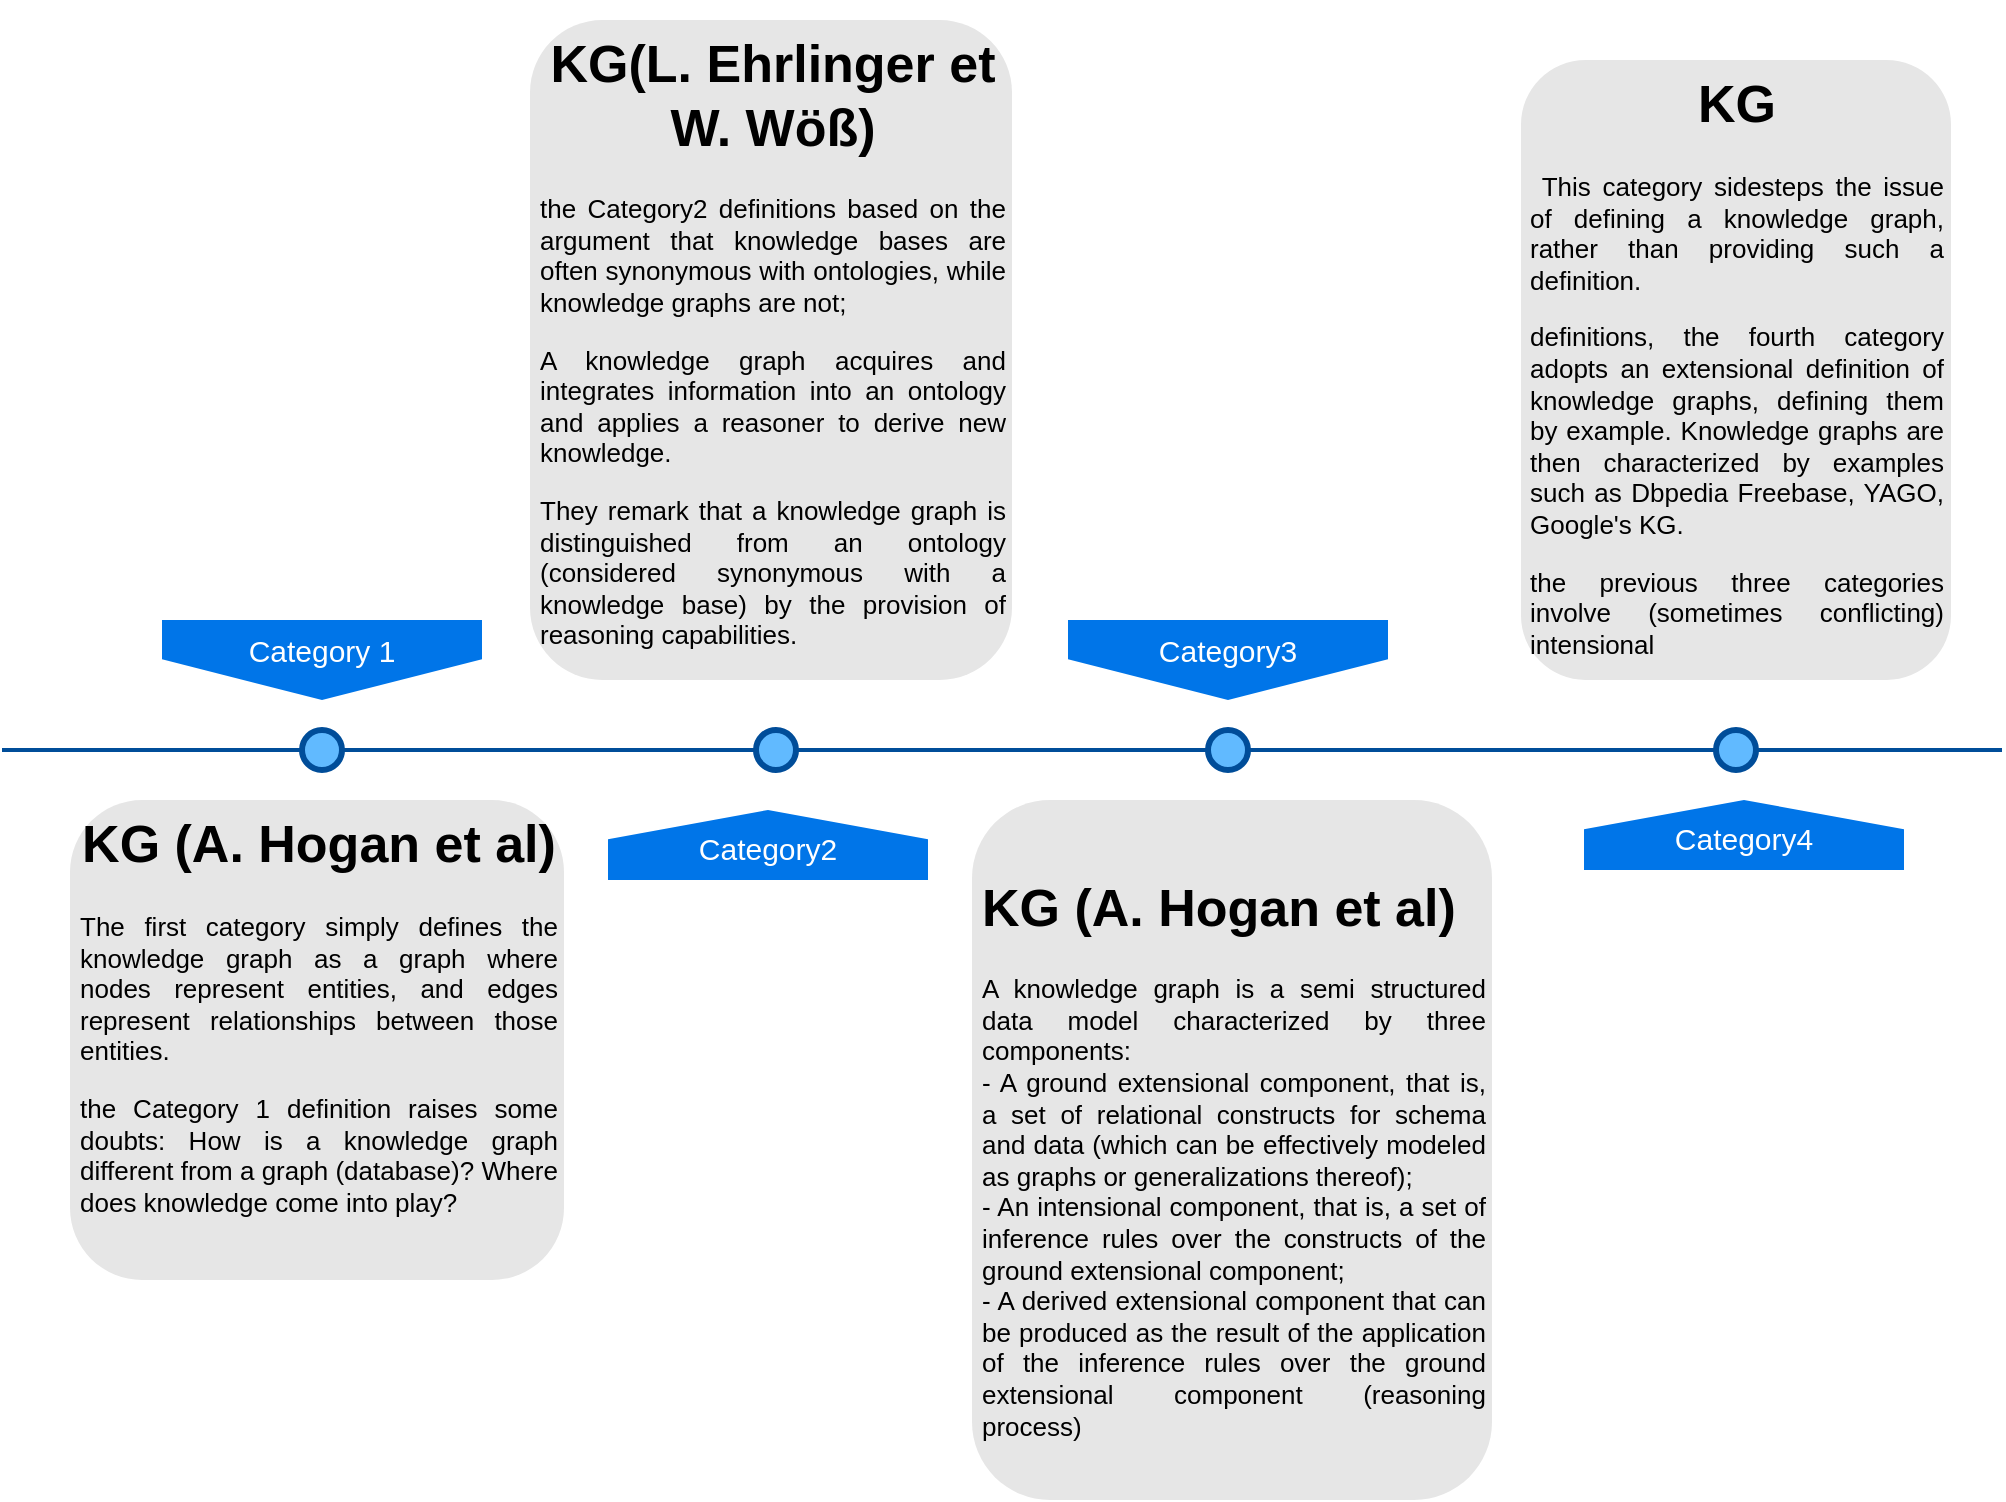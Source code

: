 <mxfile version="15.5.9" type="github">
  <diagram name="Page-1" id="82e54ff1-d628-8f03-85c4-9753963a91cd">
    <mxGraphModel dx="1234" dy="426" grid="1" gridSize="10" guides="1" tooltips="1" connect="1" arrows="1" fold="1" page="1" pageScale="1" pageWidth="1100" pageHeight="850" background="none" math="0" shadow="0">
      <root>
        <mxCell id="0" />
        <mxCell id="1" parent="0" />
        <mxCell id="4ec97bd9e5d20128-1" value="" style="line;strokeWidth=2;html=1;fillColor=none;fontSize=28;fontColor=#004D99;strokeColor=#004D99;" parent="1" vertex="1">
          <mxGeometry x="40" y="400" width="1000" height="10" as="geometry" />
        </mxCell>
        <mxCell id="4ec97bd9e5d20128-5" value="Category 1" style="shape=offPageConnector;whiteSpace=wrap;html=1;fillColor=#0075E8;fontSize=15;fontColor=#FFFFFF;size=0.509;verticalAlign=top;strokeColor=none;" parent="1" vertex="1">
          <mxGeometry x="120" y="340" width="160" height="40" as="geometry" />
        </mxCell>
        <mxCell id="4ec97bd9e5d20128-6" value="Category3" style="shape=offPageConnector;whiteSpace=wrap;html=1;fillColor=#0075E8;fontSize=15;fontColor=#FFFFFF;size=0.509;verticalAlign=top;strokeColor=none;" parent="1" vertex="1">
          <mxGeometry x="573" y="340" width="160" height="40" as="geometry" />
        </mxCell>
        <mxCell id="4ec97bd9e5d20128-7" value="Category4" style="shape=offPageConnector;whiteSpace=wrap;html=1;fillColor=#0075E8;fontSize=15;fontColor=#FFFFFF;size=0.418;flipV=1;verticalAlign=bottom;strokeColor=none;spacingBottom=4;" parent="1" vertex="1">
          <mxGeometry x="831" y="430" width="160" height="35" as="geometry" />
        </mxCell>
        <mxCell id="4ec97bd9e5d20128-9" value="" style="ellipse;whiteSpace=wrap;html=1;fillColor=#61BAFF;fontSize=28;fontColor=#004D99;strokeWidth=3;strokeColor=#004D99;" parent="1" vertex="1">
          <mxGeometry x="190" y="395" width="20" height="20" as="geometry" />
        </mxCell>
        <mxCell id="4ec97bd9e5d20128-10" value="" style="ellipse;whiteSpace=wrap;html=1;fillColor=#61BAFF;fontSize=28;fontColor=#004D99;strokeWidth=3;strokeColor=#004D99;" parent="1" vertex="1">
          <mxGeometry x="417" y="395" width="20" height="20" as="geometry" />
        </mxCell>
        <mxCell id="4ec97bd9e5d20128-11" value="" style="ellipse;whiteSpace=wrap;html=1;fillColor=#61BAFF;fontSize=28;fontColor=#004D99;strokeWidth=3;strokeColor=#004D99;" parent="1" vertex="1">
          <mxGeometry x="643" y="395" width="20" height="20" as="geometry" />
        </mxCell>
        <mxCell id="4ec97bd9e5d20128-13" value="" style="ellipse;whiteSpace=wrap;html=1;fillColor=#61BAFF;fontSize=28;fontColor=#004D99;strokeWidth=3;strokeColor=#004D99;" parent="1" vertex="1">
          <mxGeometry x="897" y="395" width="20" height="20" as="geometry" />
        </mxCell>
        <mxCell id="4ec97bd9e5d20128-14" value="&lt;h1 align=&quot;center&quot;&gt;KG (A. Hogan et al)&lt;br&gt;&lt;/h1&gt;&lt;p align=&quot;justify&quot;&gt;The first category simply defines the knowledge graph as a graph where nodes represent entities, and edges represent relationships between those entities.&lt;/p&gt;&lt;p align=&quot;justify&quot;&gt;the Category 1 definition raises some doubts: How is a knowledge graph different from a graph (database)? Where does knowledge come into play?&lt;br&gt;&lt;/p&gt;" style="text;html=1;spacing=5;spacingTop=-20;whiteSpace=wrap;overflow=hidden;strokeColor=none;strokeWidth=3;fillColor=#E6E6E6;fontSize=13;fontColor=#000000;align=left;rounded=1;" parent="1" vertex="1">
          <mxGeometry x="74" y="430" width="247" height="240" as="geometry" />
        </mxCell>
        <mxCell id="4ec97bd9e5d20128-16" value="&lt;h1 align=&quot;center&quot;&gt;KG(L. Ehrlinger et W. Wöß)&lt;br&gt;&lt;/h1&gt;&lt;p align=&quot;justify&quot;&gt;the Category2 definitions based on the argument that knowledge bases are often synonymous with ontologies, while knowledge graphs are not;&lt;/p&gt;&lt;p align=&quot;justify&quot;&gt;A knowledge graph acquires and integrates information into an ontology and applies a reasoner to derive new knowledge.&lt;/p&gt;&lt;p align=&quot;justify&quot;&gt;They remark that a knowledge graph is distinguished from an ontology (considered synonymous with a knowledge base) by the provision of reasoning capabilities.&lt;br&gt;&lt;/p&gt;" style="text;html=1;spacing=5;spacingTop=-20;whiteSpace=wrap;overflow=hidden;strokeColor=none;strokeWidth=3;fillColor=#E6E6E6;fontSize=13;fontColor=#000000;align=left;rounded=1;" parent="1" vertex="1">
          <mxGeometry x="304" y="40" width="241" height="330" as="geometry" />
        </mxCell>
        <mxCell id="4ec97bd9e5d20128-17" value="&lt;div align=&quot;left&quot;&gt;&lt;br&gt;&lt;/div&gt;&lt;div align=&quot;justify&quot;&gt;&amp;nbsp;&amp;nbsp; &lt;br&gt;&lt;/div&gt;&lt;div align=&quot;justify&quot;&gt;&lt;h1&gt;KG (A. Hogan et al)&lt;/h1&gt;&lt;/div&gt;&lt;div align=&quot;justify&quot;&gt;A knowledge graph is a semi structured data model characterized by three components:&lt;/div&gt;&lt;div align=&quot;justify&quot;&gt;- A ground extensional component, that is, a set of relational constructs for schema and data (which can be effectively modeled as graphs or generalizations thereof);&lt;/div&gt;&lt;div align=&quot;justify&quot;&gt;- An intensional component, that is, a set of inference rules over the constructs of the ground extensional component;&lt;/div&gt;&lt;div align=&quot;justify&quot;&gt;- A derived extensional component that can be produced as the result of the application of the inference rules over the ground extensional component (reasoning process)&lt;br&gt;&lt;/div&gt;" style="text;html=1;spacing=5;spacingTop=-20;whiteSpace=wrap;overflow=hidden;strokeColor=none;strokeWidth=3;fillColor=#E6E6E6;fontSize=13;fontColor=#000000;align=left;rounded=1;" parent="1" vertex="1">
          <mxGeometry x="525" y="430" width="260" height="350" as="geometry" />
        </mxCell>
        <mxCell id="gjJPOhVwv25Ugim2emXY-3" value="&lt;h1&gt;KG&lt;/h1&gt;&lt;p align=&quot;justify&quot;&gt;&amp;nbsp;This category sidesteps the issue of defining a knowledge graph, rather than providing such a definition.&lt;/p&gt;&lt;p align=&quot;justify&quot;&gt;definitions, the fourth category adopts an extensional definition of knowledge graphs, defining them by example. Knowledge graphs are then characterized by examples such as Dbpedia Freebase, YAGO, Google&#39;s KG.&lt;/p&gt;&lt;p align=&quot;justify&quot;&gt;the previous three categories involve (sometimes conflicting) intensional&lt;br&gt;&lt;/p&gt;" style="text;html=1;spacing=5;spacingTop=-20;whiteSpace=wrap;overflow=hidden;strokeColor=none;strokeWidth=3;fillColor=#E6E6E6;fontSize=13;fontColor=#000000;align=center;rounded=1;" vertex="1" parent="1">
          <mxGeometry x="799.5" y="60" width="215" height="310" as="geometry" />
        </mxCell>
        <mxCell id="gjJPOhVwv25Ugim2emXY-4" value="Category2" style="shape=offPageConnector;whiteSpace=wrap;html=1;fillColor=#0075E8;fontSize=15;fontColor=#FFFFFF;size=0.418;flipV=1;verticalAlign=bottom;strokeColor=none;spacingBottom=4;" vertex="1" parent="1">
          <mxGeometry x="343" y="435" width="160" height="35" as="geometry" />
        </mxCell>
      </root>
    </mxGraphModel>
  </diagram>
</mxfile>
